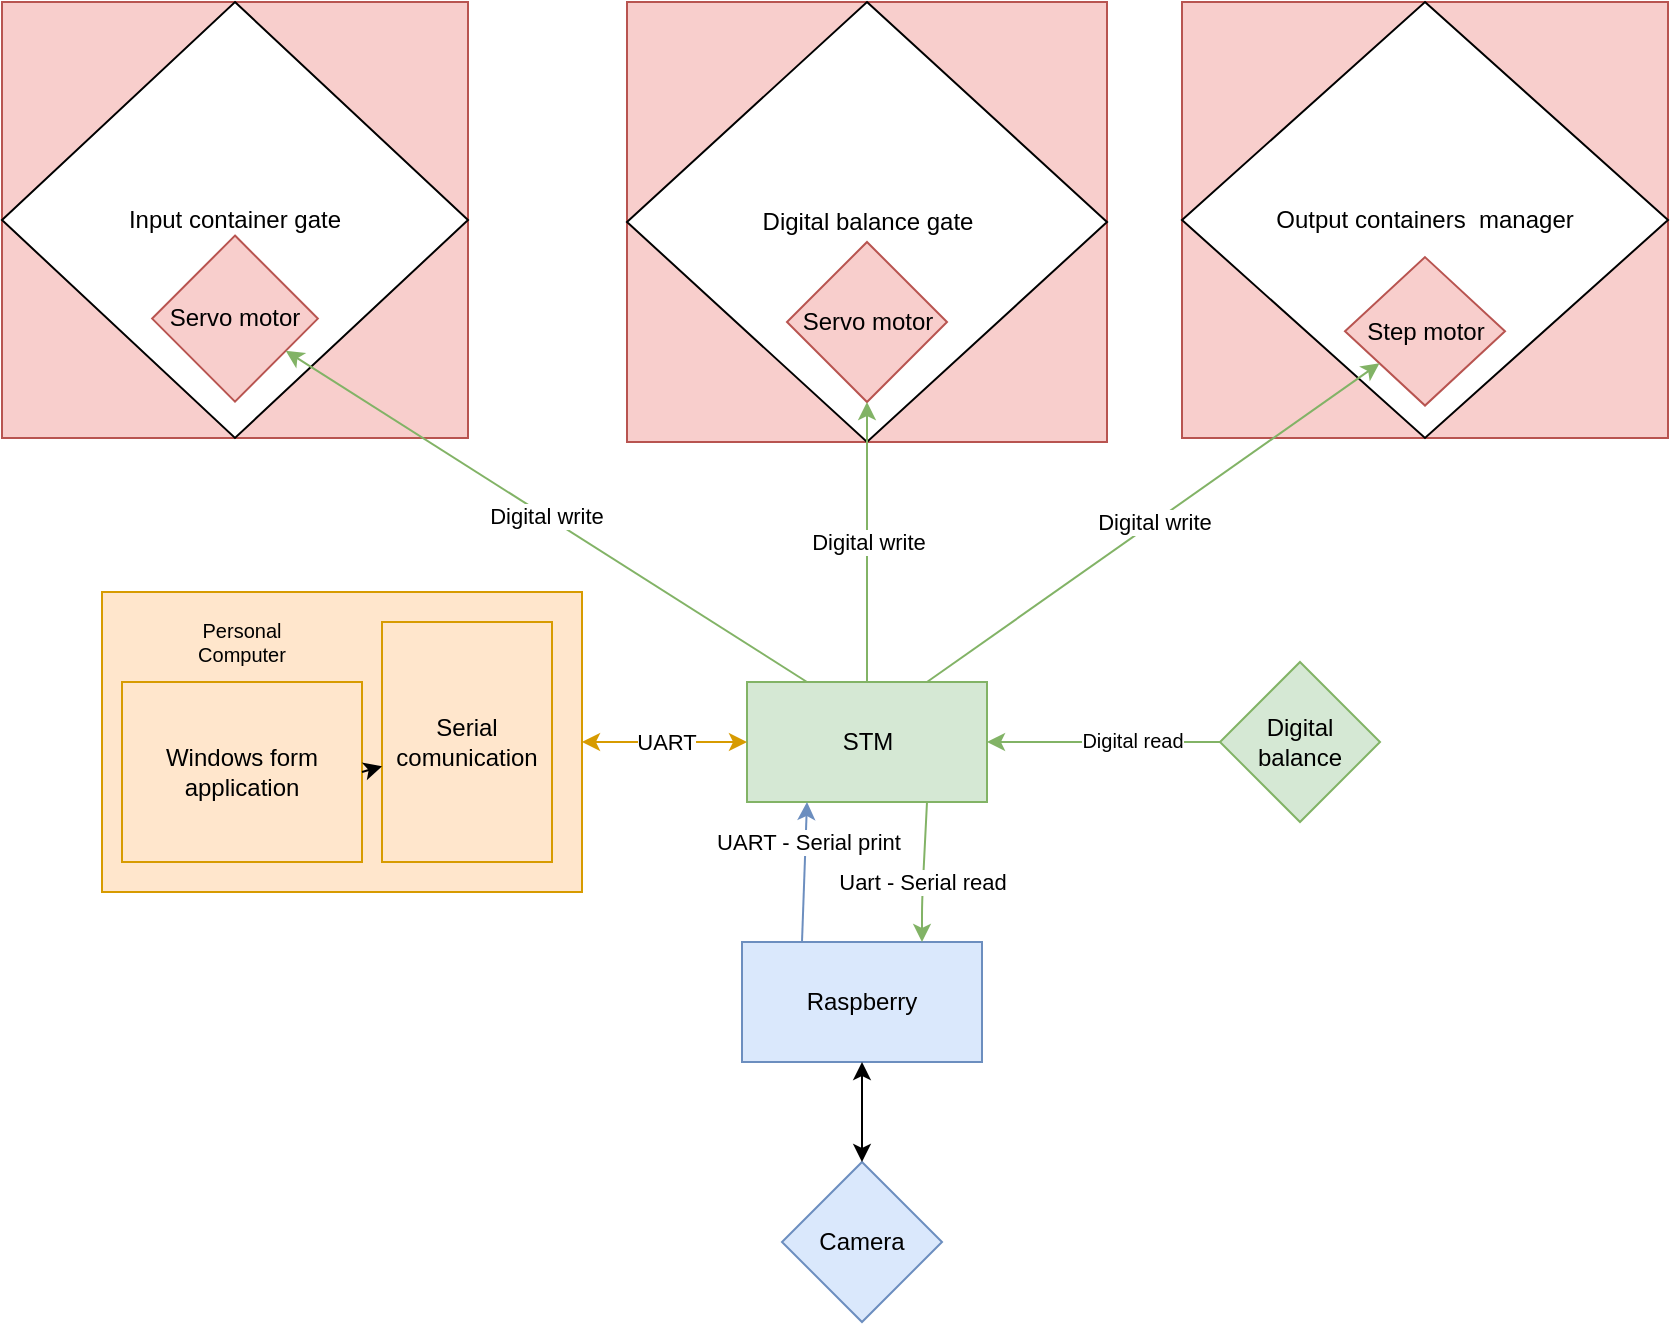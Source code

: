 <mxfile version="10.6.0" type="device"><diagram id="GVnPorYKtnvtbOxJF3x5" name="Page-1"><mxGraphModel dx="1394" dy="764" grid="1" gridSize="10" guides="1" tooltips="1" connect="1" arrows="1" fold="1" page="1" pageScale="1" pageWidth="850" pageHeight="1100" math="0" shadow="0"><root><mxCell id="0"/><mxCell id="1" parent="0"/><mxCell id="itrNVFZqOzgB2Al7h5Kc-46" value="" style="group;fillColor=#f8cecc;strokeColor=#b85450;" vertex="1" connectable="0" parent="1"><mxGeometry x="10" width="233" height="218" as="geometry"/></mxCell><mxCell id="itrNVFZqOzgB2Al7h5Kc-15" value="Input container gate" style="rhombus;whiteSpace=wrap;html=1;" vertex="1" parent="itrNVFZqOzgB2Al7h5Kc-46"><mxGeometry width="233" height="218.0" as="geometry"/></mxCell><mxCell id="itrNVFZqOzgB2Al7h5Kc-19" value="Servo motor" style="rhombus;whiteSpace=wrap;html=1;fillColor=#f8cecc;strokeColor=#b85450;" vertex="1" parent="itrNVFZqOzgB2Al7h5Kc-46"><mxGeometry x="75.078" y="116.786" width="82.844" height="83.048" as="geometry"/></mxCell><mxCell id="itrNVFZqOzgB2Al7h5Kc-45" value="" style="group;fillColor=#f8cecc;strokeColor=#b85450;" vertex="1" connectable="0" parent="1"><mxGeometry x="322.5" width="240" height="220" as="geometry"/></mxCell><mxCell id="itrNVFZqOzgB2Al7h5Kc-16" value="Digital balance gate" style="rhombus;whiteSpace=wrap;html=1;" vertex="1" parent="itrNVFZqOzgB2Al7h5Kc-45"><mxGeometry width="240" height="220" as="geometry"/></mxCell><mxCell id="itrNVFZqOzgB2Al7h5Kc-20" value="Servo motor" style="rhombus;whiteSpace=wrap;html=1;fillColor=#f8cecc;strokeColor=#b85450;" vertex="1" parent="itrNVFZqOzgB2Al7h5Kc-45"><mxGeometry x="80" y="120" width="80" height="80" as="geometry"/></mxCell><mxCell id="itrNVFZqOzgB2Al7h5Kc-47" value="" style="group;fillColor=#f8cecc;strokeColor=#b85450;" vertex="1" connectable="0" parent="1"><mxGeometry x="600" width="243" height="218" as="geometry"/></mxCell><mxCell id="itrNVFZqOzgB2Al7h5Kc-17" value="Output containers&amp;nbsp; manager" style="rhombus;whiteSpace=wrap;html=1;" vertex="1" parent="itrNVFZqOzgB2Al7h5Kc-47"><mxGeometry width="243" height="218" as="geometry"/></mxCell><mxCell id="itrNVFZqOzgB2Al7h5Kc-21" value="Step motor" style="rhombus;whiteSpace=wrap;html=1;fillColor=#f8cecc;strokeColor=#b85450;" vertex="1" parent="itrNVFZqOzgB2Al7h5Kc-47"><mxGeometry x="81.5" y="127.553" width="80" height="74.213" as="geometry"/></mxCell><mxCell id="itrNVFZqOzgB2Al7h5Kc-4" value="Raspberry" style="rounded=0;whiteSpace=wrap;html=1;fillColor=#dae8fc;strokeColor=#6c8ebf;" vertex="1" parent="1"><mxGeometry x="380" y="470" width="120" height="60" as="geometry"/></mxCell><mxCell id="itrNVFZqOzgB2Al7h5Kc-6" value="Camera" style="rhombus;whiteSpace=wrap;html=1;fillColor=#dae8fc;strokeColor=#6c8ebf;" vertex="1" parent="1"><mxGeometry x="400" y="580" width="80" height="80" as="geometry"/></mxCell><mxCell id="itrNVFZqOzgB2Al7h5Kc-7" value="STM" style="rounded=0;whiteSpace=wrap;html=1;fillColor=#d5e8d4;strokeColor=#82b366;" vertex="1" parent="1"><mxGeometry x="382.5" y="340" width="120" height="60" as="geometry"/></mxCell><mxCell id="itrNVFZqOzgB2Al7h5Kc-25" style="edgeStyle=orthogonalEdgeStyle;rounded=0;orthogonalLoop=1;jettySize=auto;html=1;exitX=0;exitY=0.5;exitDx=0;exitDy=0;entryX=1;entryY=0.5;entryDx=0;entryDy=0;fillColor=#d5e8d4;strokeColor=#82b366;" edge="1" parent="1" source="itrNVFZqOzgB2Al7h5Kc-8" target="itrNVFZqOzgB2Al7h5Kc-7"><mxGeometry relative="1" as="geometry"/></mxCell><mxCell id="itrNVFZqOzgB2Al7h5Kc-26" value="Digital read" style="text;html=1;resizable=0;points=[];align=center;verticalAlign=middle;labelBackgroundColor=#ffffff;fontSize=10;" vertex="1" connectable="0" parent="itrNVFZqOzgB2Al7h5Kc-25"><mxGeometry x="-0.241" y="-1" relative="1" as="geometry"><mxPoint as="offset"/></mxGeometry></mxCell><mxCell id="itrNVFZqOzgB2Al7h5Kc-8" value="Digital balance" style="rhombus;whiteSpace=wrap;html=1;fillColor=#d5e8d4;strokeColor=#82b366;" vertex="1" parent="1"><mxGeometry x="619" y="330" width="80" height="80" as="geometry"/></mxCell><mxCell id="itrNVFZqOzgB2Al7h5Kc-28" value="Digital write" style="endArrow=classic;html=1;exitX=0.75;exitY=0;exitDx=0;exitDy=0;fillColor=#d5e8d4;strokeColor=#82b366;" edge="1" parent="1" source="itrNVFZqOzgB2Al7h5Kc-7" target="itrNVFZqOzgB2Al7h5Kc-21"><mxGeometry width="50" height="50" relative="1" as="geometry"><mxPoint x="530" y="310" as="sourcePoint"/><mxPoint x="580" y="260" as="targetPoint"/></mxGeometry></mxCell><mxCell id="itrNVFZqOzgB2Al7h5Kc-32" value="Digital write" style="endArrow=classic;html=1;exitX=0.5;exitY=0;exitDx=0;exitDy=0;entryX=0.5;entryY=1;entryDx=0;entryDy=0;fillColor=#d5e8d4;strokeColor=#82b366;" edge="1" parent="1" source="itrNVFZqOzgB2Al7h5Kc-7" target="itrNVFZqOzgB2Al7h5Kc-20"><mxGeometry width="50" height="50" relative="1" as="geometry"><mxPoint x="40" y="710" as="sourcePoint"/><mxPoint x="90" y="660" as="targetPoint"/></mxGeometry></mxCell><mxCell id="itrNVFZqOzgB2Al7h5Kc-35" value="Digital write" style="endArrow=classic;html=1;exitX=0.25;exitY=0;exitDx=0;exitDy=0;fillColor=#d5e8d4;strokeColor=#82b366;" edge="1" parent="1" source="itrNVFZqOzgB2Al7h5Kc-7" target="itrNVFZqOzgB2Al7h5Kc-19"><mxGeometry width="50" height="50" relative="1" as="geometry"><mxPoint x="40" y="710" as="sourcePoint"/><mxPoint x="90" y="660" as="targetPoint"/></mxGeometry></mxCell><mxCell id="itrNVFZqOzgB2Al7h5Kc-37" value="UART - Serial print" style="endArrow=classic;html=1;exitX=0.25;exitY=0;exitDx=0;exitDy=0;entryX=0.25;entryY=1;entryDx=0;entryDy=0;fillColor=#dae8fc;strokeColor=#6c8ebf;" edge="1" parent="1" source="itrNVFZqOzgB2Al7h5Kc-4" target="itrNVFZqOzgB2Al7h5Kc-7"><mxGeometry x="0.43" y="-1" width="50" height="50" relative="1" as="geometry"><mxPoint x="40" y="730" as="sourcePoint"/><mxPoint x="90" y="680" as="targetPoint"/><Array as="points"/><mxPoint as="offset"/></mxGeometry></mxCell><mxCell id="itrNVFZqOzgB2Al7h5Kc-40" value="Uart - Serial read" style="endArrow=classic;html=1;exitX=0.75;exitY=1;exitDx=0;exitDy=0;entryX=0.75;entryY=0;entryDx=0;entryDy=0;fillColor=#d5e8d4;strokeColor=#82b366;" edge="1" parent="1" source="itrNVFZqOzgB2Al7h5Kc-7" target="itrNVFZqOzgB2Al7h5Kc-4"><mxGeometry x="0.144" y="-1" width="50" height="50" relative="1" as="geometry"><mxPoint x="30" y="810" as="sourcePoint"/><mxPoint x="80" y="760" as="targetPoint"/><Array as="points"><mxPoint x="470" y="450"/></Array><mxPoint as="offset"/></mxGeometry></mxCell><mxCell id="itrNVFZqOzgB2Al7h5Kc-43" value="" style="endArrow=classic;startArrow=classic;html=1;entryX=0.5;entryY=1;entryDx=0;entryDy=0;" edge="1" parent="1" source="itrNVFZqOzgB2Al7h5Kc-6" target="itrNVFZqOzgB2Al7h5Kc-4"><mxGeometry width="50" height="50" relative="1" as="geometry"><mxPoint x="30" y="810" as="sourcePoint"/><mxPoint x="80" y="760" as="targetPoint"/></mxGeometry></mxCell><mxCell id="itrNVFZqOzgB2Al7h5Kc-44" value="UART" style="endArrow=classic;startArrow=classic;html=1;exitX=1;exitY=0.5;exitDx=0;exitDy=0;entryX=0;entryY=0.5;entryDx=0;entryDy=0;fillColor=#ffe6cc;strokeColor=#d79b00;" edge="1" parent="1" source="itrNVFZqOzgB2Al7h5Kc-9" target="itrNVFZqOzgB2Al7h5Kc-7"><mxGeometry width="50" height="50" relative="1" as="geometry"><mxPoint x="40" y="730" as="sourcePoint"/><mxPoint x="90" y="680" as="targetPoint"/><Array as="points"><mxPoint x="380" y="370"/></Array></mxGeometry></mxCell><mxCell id="itrNVFZqOzgB2Al7h5Kc-48" value="" style="group;fillColor=#ffe6cc;strokeColor=#d79b00;" vertex="1" connectable="0" parent="1"><mxGeometry x="60" y="295" width="240" height="150" as="geometry"/></mxCell><mxCell id="itrNVFZqOzgB2Al7h5Kc-9" value="" style="rounded=0;whiteSpace=wrap;html=1;fillColor=#ffe6cc;strokeColor=#d79b00;" vertex="1" parent="itrNVFZqOzgB2Al7h5Kc-48"><mxGeometry width="240" height="150" as="geometry"/></mxCell><mxCell id="itrNVFZqOzgB2Al7h5Kc-10" value="Windows form application" style="rounded=0;whiteSpace=wrap;html=1;fillColor=#ffe6cc;strokeColor=#d79b00;" vertex="1" parent="itrNVFZqOzgB2Al7h5Kc-48"><mxGeometry x="10" y="45" width="120" height="90" as="geometry"/></mxCell><mxCell id="itrNVFZqOzgB2Al7h5Kc-12" value="Serial comunication" style="rounded=0;whiteSpace=wrap;html=1;fillColor=#ffe6cc;strokeColor=#d79b00;" vertex="1" parent="itrNVFZqOzgB2Al7h5Kc-48"><mxGeometry x="140" y="15" width="85" height="120" as="geometry"/></mxCell><mxCell id="itrNVFZqOzgB2Al7h5Kc-52" value="" style="endArrow=classic;html=1;exitX=1;exitY=0.5;exitDx=0;exitDy=0;" edge="1" parent="itrNVFZqOzgB2Al7h5Kc-48" source="itrNVFZqOzgB2Al7h5Kc-10" target="itrNVFZqOzgB2Al7h5Kc-12"><mxGeometry width="50" height="50" relative="1" as="geometry"><mxPoint x="-40" y="435" as="sourcePoint"/><mxPoint x="10" y="385" as="targetPoint"/></mxGeometry></mxCell><mxCell id="itrNVFZqOzgB2Al7h5Kc-53" value="Personal Computer" style="text;html=1;strokeColor=none;fillColor=none;align=center;verticalAlign=middle;whiteSpace=wrap;rounded=0;fontSize=10;" vertex="1" parent="itrNVFZqOzgB2Al7h5Kc-48"><mxGeometry x="50" y="15" width="40" height="20" as="geometry"/></mxCell></root></mxGraphModel></diagram></mxfile>